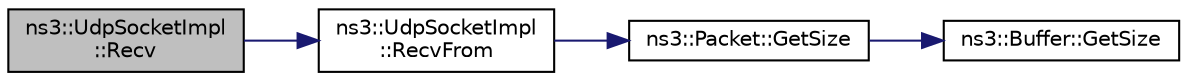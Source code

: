 digraph "ns3::UdpSocketImpl::Recv"
{
 // LATEX_PDF_SIZE
  edge [fontname="Helvetica",fontsize="10",labelfontname="Helvetica",labelfontsize="10"];
  node [fontname="Helvetica",fontsize="10",shape=record];
  rankdir="LR";
  Node1 [label="ns3::UdpSocketImpl\l::Recv",height=0.2,width=0.4,color="black", fillcolor="grey75", style="filled", fontcolor="black",tooltip="Read data from the socket."];
  Node1 -> Node2 [color="midnightblue",fontsize="10",style="solid",fontname="Helvetica"];
  Node2 [label="ns3::UdpSocketImpl\l::RecvFrom",height=0.2,width=0.4,color="black", fillcolor="white", style="filled",URL="$classns3_1_1_udp_socket_impl.html#a5e460efb45eaf5fab145970043614ec8",tooltip="Read a single packet from the socket and retrieve the sender address."];
  Node2 -> Node3 [color="midnightblue",fontsize="10",style="solid",fontname="Helvetica"];
  Node3 [label="ns3::Packet::GetSize",height=0.2,width=0.4,color="black", fillcolor="white", style="filled",URL="$classns3_1_1_packet.html#afff7cb1ff518ee6dc0d424e10a5ad6ec",tooltip="Returns the the size in bytes of the packet (including the zero-filled initial payload)."];
  Node3 -> Node4 [color="midnightblue",fontsize="10",style="solid",fontname="Helvetica"];
  Node4 [label="ns3::Buffer::GetSize",height=0.2,width=0.4,color="black", fillcolor="white", style="filled",URL="$classns3_1_1_buffer.html#a60c9172d2b102f8856c81b2126c8b209",tooltip=" "];
}
